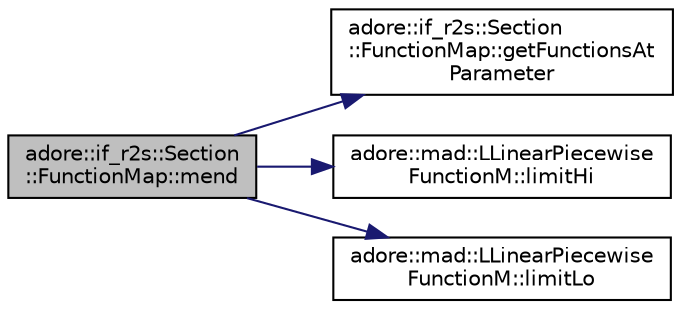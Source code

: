digraph "adore::if_r2s::Section::FunctionMap::mend"
{
 // LATEX_PDF_SIZE
  edge [fontname="Helvetica",fontsize="10",labelfontname="Helvetica",labelfontsize="10"];
  node [fontname="Helvetica",fontsize="10",shape=record];
  rankdir="LR";
  Node1 [label="adore::if_r2s::Section\l::FunctionMap::mend",height=0.2,width=0.4,color="black", fillcolor="grey75", style="filled", fontcolor="black",tooltip="try to repair some mistakes that might occur due to matching to closest point on refline"];
  Node1 -> Node2 [color="midnightblue",fontsize="10",style="solid",fontname="Helvetica"];
  Node2 [label="adore::if_r2s::Section\l::FunctionMap::getFunctionsAt\lParameter",height=0.2,width=0.4,color="black", fillcolor="white", style="filled",URL="$classadore_1_1if__r2s_1_1Section_1_1FunctionMap.html#af04a5729aa4802cee1cca9d74aa582c3",tooltip="returns functions that are valid at the given parameter"];
  Node1 -> Node3 [color="midnightblue",fontsize="10",style="solid",fontname="Helvetica"];
  Node3 [label="adore::mad::LLinearPiecewise\lFunctionM::limitHi",height=0.2,width=0.4,color="black", fillcolor="white", style="filled",URL="$classadore_1_1mad_1_1LLinearPiecewiseFunctionM.html#aaa496b8ceb3ed505f6450225c46a077a",tooltip=" "];
  Node1 -> Node4 [color="midnightblue",fontsize="10",style="solid",fontname="Helvetica"];
  Node4 [label="adore::mad::LLinearPiecewise\lFunctionM::limitLo",height=0.2,width=0.4,color="black", fillcolor="white", style="filled",URL="$classadore_1_1mad_1_1LLinearPiecewiseFunctionM.html#a682841e9bc82a0653745dce6f908bfa6",tooltip=" "];
}

